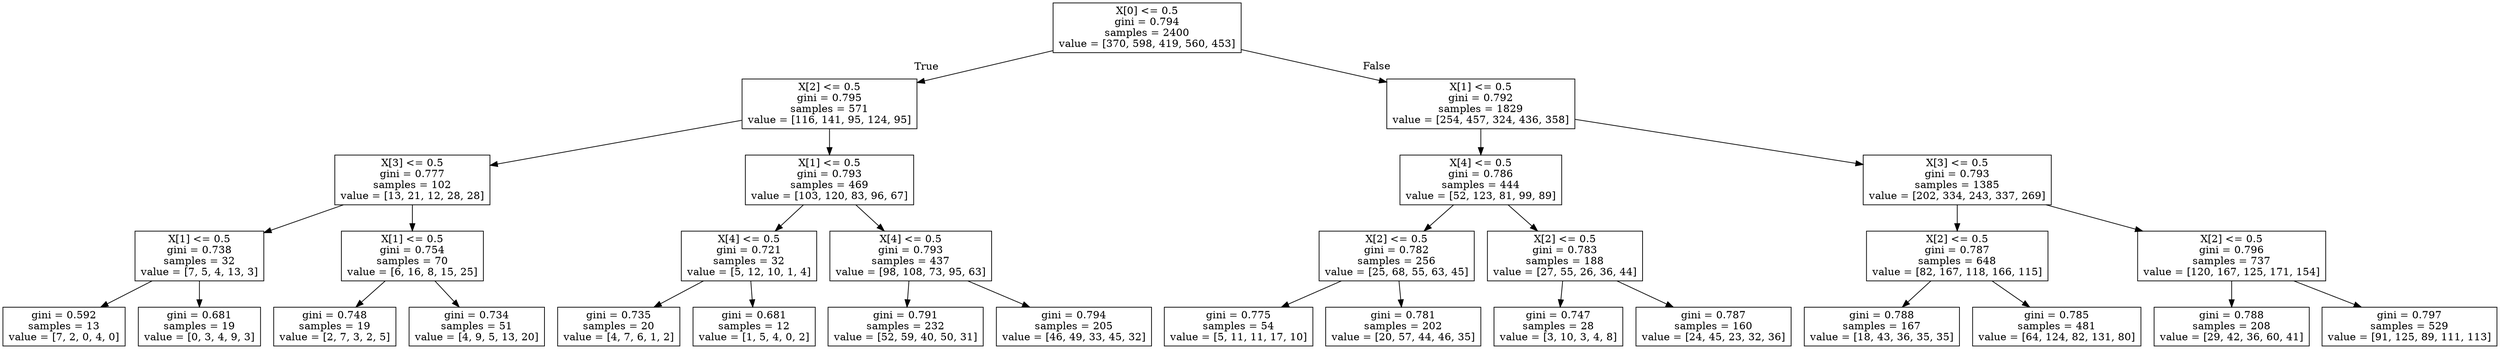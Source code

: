 digraph Tree {
node [shape=box] ;
0 [label="X[0] <= 0.5\ngini = 0.794\nsamples = 2400\nvalue = [370, 598, 419, 560, 453]"] ;
1 [label="X[2] <= 0.5\ngini = 0.795\nsamples = 571\nvalue = [116, 141, 95, 124, 95]"] ;
0 -> 1 [labeldistance=2.5, labelangle=45, headlabel="True"] ;
2 [label="X[3] <= 0.5\ngini = 0.777\nsamples = 102\nvalue = [13, 21, 12, 28, 28]"] ;
1 -> 2 ;
3 [label="X[1] <= 0.5\ngini = 0.738\nsamples = 32\nvalue = [7, 5, 4, 13, 3]"] ;
2 -> 3 ;
4 [label="gini = 0.592\nsamples = 13\nvalue = [7, 2, 0, 4, 0]"] ;
3 -> 4 ;
5 [label="gini = 0.681\nsamples = 19\nvalue = [0, 3, 4, 9, 3]"] ;
3 -> 5 ;
6 [label="X[1] <= 0.5\ngini = 0.754\nsamples = 70\nvalue = [6, 16, 8, 15, 25]"] ;
2 -> 6 ;
7 [label="gini = 0.748\nsamples = 19\nvalue = [2, 7, 3, 2, 5]"] ;
6 -> 7 ;
8 [label="gini = 0.734\nsamples = 51\nvalue = [4, 9, 5, 13, 20]"] ;
6 -> 8 ;
9 [label="X[1] <= 0.5\ngini = 0.793\nsamples = 469\nvalue = [103, 120, 83, 96, 67]"] ;
1 -> 9 ;
10 [label="X[4] <= 0.5\ngini = 0.721\nsamples = 32\nvalue = [5, 12, 10, 1, 4]"] ;
9 -> 10 ;
11 [label="gini = 0.735\nsamples = 20\nvalue = [4, 7, 6, 1, 2]"] ;
10 -> 11 ;
12 [label="gini = 0.681\nsamples = 12\nvalue = [1, 5, 4, 0, 2]"] ;
10 -> 12 ;
13 [label="X[4] <= 0.5\ngini = 0.793\nsamples = 437\nvalue = [98, 108, 73, 95, 63]"] ;
9 -> 13 ;
14 [label="gini = 0.791\nsamples = 232\nvalue = [52, 59, 40, 50, 31]"] ;
13 -> 14 ;
15 [label="gini = 0.794\nsamples = 205\nvalue = [46, 49, 33, 45, 32]"] ;
13 -> 15 ;
16 [label="X[1] <= 0.5\ngini = 0.792\nsamples = 1829\nvalue = [254, 457, 324, 436, 358]"] ;
0 -> 16 [labeldistance=2.5, labelangle=-45, headlabel="False"] ;
17 [label="X[4] <= 0.5\ngini = 0.786\nsamples = 444\nvalue = [52, 123, 81, 99, 89]"] ;
16 -> 17 ;
18 [label="X[2] <= 0.5\ngini = 0.782\nsamples = 256\nvalue = [25, 68, 55, 63, 45]"] ;
17 -> 18 ;
19 [label="gini = 0.775\nsamples = 54\nvalue = [5, 11, 11, 17, 10]"] ;
18 -> 19 ;
20 [label="gini = 0.781\nsamples = 202\nvalue = [20, 57, 44, 46, 35]"] ;
18 -> 20 ;
21 [label="X[2] <= 0.5\ngini = 0.783\nsamples = 188\nvalue = [27, 55, 26, 36, 44]"] ;
17 -> 21 ;
22 [label="gini = 0.747\nsamples = 28\nvalue = [3, 10, 3, 4, 8]"] ;
21 -> 22 ;
23 [label="gini = 0.787\nsamples = 160\nvalue = [24, 45, 23, 32, 36]"] ;
21 -> 23 ;
24 [label="X[3] <= 0.5\ngini = 0.793\nsamples = 1385\nvalue = [202, 334, 243, 337, 269]"] ;
16 -> 24 ;
25 [label="X[2] <= 0.5\ngini = 0.787\nsamples = 648\nvalue = [82, 167, 118, 166, 115]"] ;
24 -> 25 ;
26 [label="gini = 0.788\nsamples = 167\nvalue = [18, 43, 36, 35, 35]"] ;
25 -> 26 ;
27 [label="gini = 0.785\nsamples = 481\nvalue = [64, 124, 82, 131, 80]"] ;
25 -> 27 ;
28 [label="X[2] <= 0.5\ngini = 0.796\nsamples = 737\nvalue = [120, 167, 125, 171, 154]"] ;
24 -> 28 ;
29 [label="gini = 0.788\nsamples = 208\nvalue = [29, 42, 36, 60, 41]"] ;
28 -> 29 ;
30 [label="gini = 0.797\nsamples = 529\nvalue = [91, 125, 89, 111, 113]"] ;
28 -> 30 ;
}